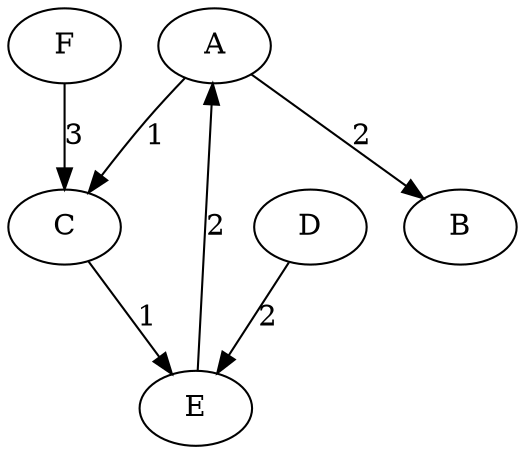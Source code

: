 digraph{
A [fillcolor=white, style=filled];
B [fillcolor=white, style=filled];
C [fillcolor=white, style=filled];
D [fillcolor=white, style=filled];
E [fillcolor=white, style=filled];
F [fillcolor=white, style=filled];
A -> B [weight = 2] [label = 2];
A -> C [weight = 1] [label = 1];
C -> E [weight = 1] [label = 1];
E -> A [weight = 2] [label = 2];
D -> E [weight = 2] [label = 2];
F -> C [weight = 3] [label = 3];
}